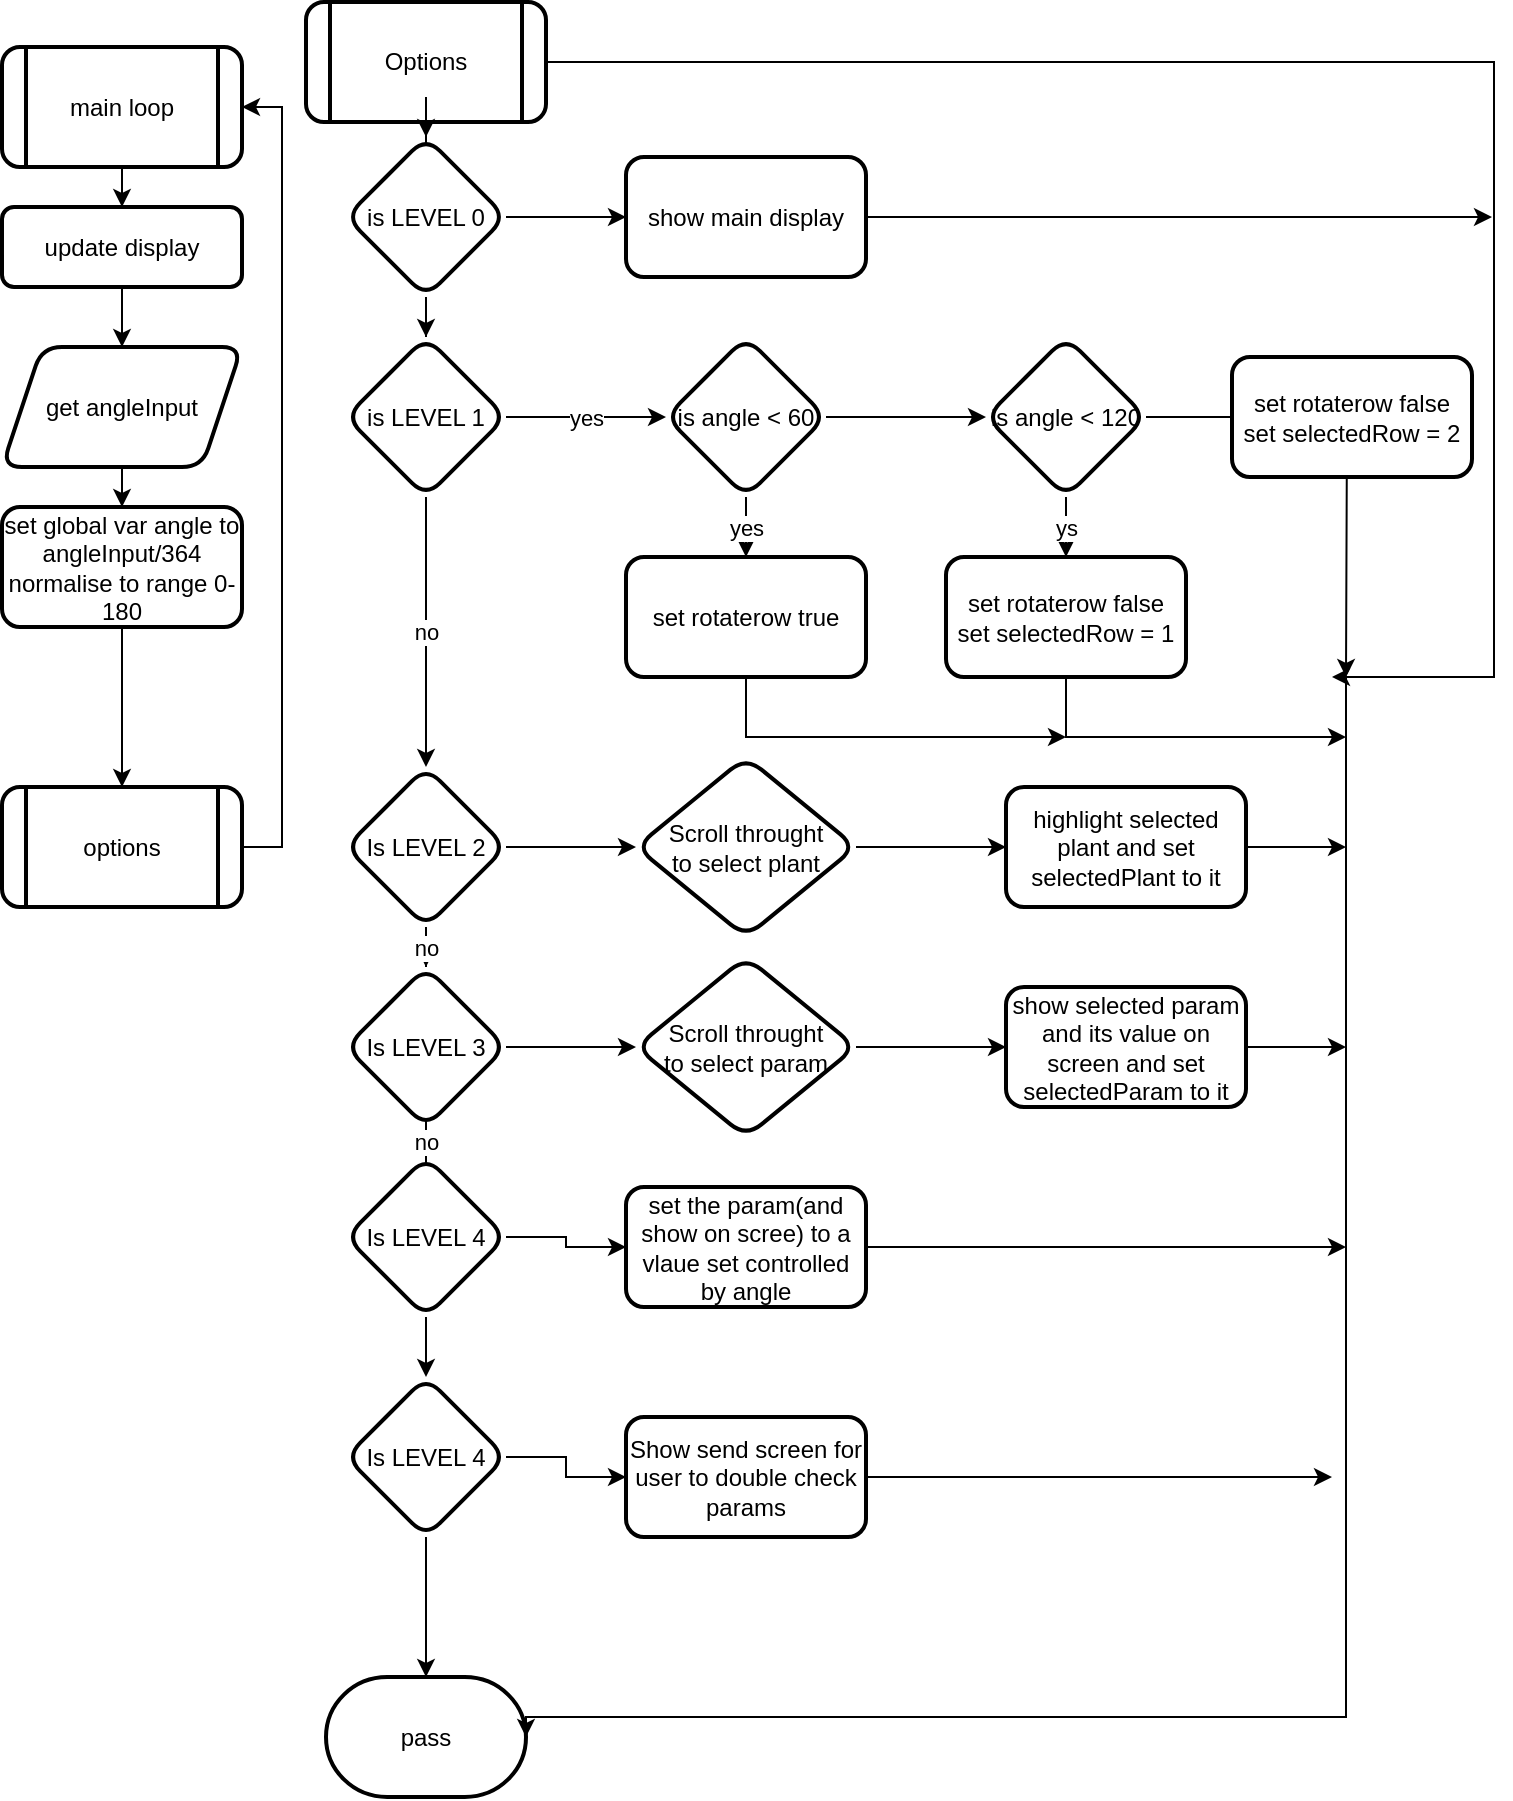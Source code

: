 <mxfile version="26.0.14">
  <diagram name="Page-1" id="h9f6BPegiMKrFkBrvIAH">
    <mxGraphModel dx="2074" dy="1152" grid="1" gridSize="10" guides="1" tooltips="1" connect="1" arrows="1" fold="1" page="1" pageScale="1" pageWidth="850" pageHeight="1100" math="0" shadow="0">
      <root>
        <mxCell id="0" />
        <mxCell id="1" parent="0" />
        <mxCell id="yPlz2IjZKpGIg6lIhMgq-1" value="" style="edgeStyle=orthogonalEdgeStyle;rounded=0;orthogonalLoop=1;jettySize=auto;html=1;" edge="1" source="yPlz2IjZKpGIg6lIhMgq-2" target="yPlz2IjZKpGIg6lIhMgq-4" parent="1">
          <mxGeometry relative="1" as="geometry" />
        </mxCell>
        <mxCell id="yPlz2IjZKpGIg6lIhMgq-2" value="main loop" style="shape=process;whiteSpace=wrap;html=1;backgroundOutline=1;rounded=1;strokeWidth=2;" vertex="1" parent="1">
          <mxGeometry x="280" y="332.5" width="120" height="60" as="geometry" />
        </mxCell>
        <mxCell id="yPlz2IjZKpGIg6lIhMgq-3" value="" style="edgeStyle=orthogonalEdgeStyle;rounded=0;orthogonalLoop=1;jettySize=auto;html=1;" edge="1" source="yPlz2IjZKpGIg6lIhMgq-4" target="yPlz2IjZKpGIg6lIhMgq-6" parent="1">
          <mxGeometry relative="1" as="geometry" />
        </mxCell>
        <mxCell id="yPlz2IjZKpGIg6lIhMgq-4" value="update display" style="rounded=1;whiteSpace=wrap;html=1;strokeWidth=2;" vertex="1" parent="1">
          <mxGeometry x="280" y="412.5" width="120" height="40" as="geometry" />
        </mxCell>
        <mxCell id="yPlz2IjZKpGIg6lIhMgq-5" value="" style="edgeStyle=orthogonalEdgeStyle;rounded=0;orthogonalLoop=1;jettySize=auto;html=1;" edge="1" source="yPlz2IjZKpGIg6lIhMgq-6" target="yPlz2IjZKpGIg6lIhMgq-8" parent="1">
          <mxGeometry relative="1" as="geometry" />
        </mxCell>
        <mxCell id="yPlz2IjZKpGIg6lIhMgq-6" value="get angleInput" style="shape=parallelogram;perimeter=parallelogramPerimeter;whiteSpace=wrap;html=1;fixedSize=1;rounded=1;strokeWidth=2;" vertex="1" parent="1">
          <mxGeometry x="280" y="482.5" width="120" height="60" as="geometry" />
        </mxCell>
        <mxCell id="yPlz2IjZKpGIg6lIhMgq-7" value="" style="edgeStyle=orthogonalEdgeStyle;rounded=0;orthogonalLoop=1;jettySize=auto;html=1;" edge="1" source="yPlz2IjZKpGIg6lIhMgq-8" target="yPlz2IjZKpGIg6lIhMgq-10" parent="1">
          <mxGeometry relative="1" as="geometry" />
        </mxCell>
        <mxCell id="yPlz2IjZKpGIg6lIhMgq-8" value="&lt;div&gt;set global var angle to angleInput/364 &lt;br&gt;&lt;/div&gt;&lt;div&gt;normalise to range 0-180&lt;/div&gt;" style="whiteSpace=wrap;html=1;rounded=1;strokeWidth=2;" vertex="1" parent="1">
          <mxGeometry x="280" y="562.5" width="120" height="60" as="geometry" />
        </mxCell>
        <mxCell id="yPlz2IjZKpGIg6lIhMgq-9" style="edgeStyle=orthogonalEdgeStyle;rounded=0;orthogonalLoop=1;jettySize=auto;html=1;entryX=1;entryY=0.5;entryDx=0;entryDy=0;" edge="1" source="yPlz2IjZKpGIg6lIhMgq-10" target="yPlz2IjZKpGIg6lIhMgq-2" parent="1">
          <mxGeometry relative="1" as="geometry">
            <Array as="points">
              <mxPoint x="420" y="732.5" />
              <mxPoint x="420" y="362.5" />
            </Array>
          </mxGeometry>
        </mxCell>
        <mxCell id="yPlz2IjZKpGIg6lIhMgq-10" value="options" style="shape=process;whiteSpace=wrap;html=1;backgroundOutline=1;rounded=1;strokeWidth=2;" vertex="1" parent="1">
          <mxGeometry x="280" y="702.5" width="120" height="60" as="geometry" />
        </mxCell>
        <mxCell id="yPlz2IjZKpGIg6lIhMgq-11" value="" style="edgeStyle=orthogonalEdgeStyle;rounded=0;orthogonalLoop=1;jettySize=auto;html=1;" edge="1" source="yPlz2IjZKpGIg6lIhMgq-51" target="yPlz2IjZKpGIg6lIhMgq-16" parent="1">
          <mxGeometry relative="1" as="geometry" />
        </mxCell>
        <mxCell id="yPlz2IjZKpGIg6lIhMgq-12" style="edgeStyle=orthogonalEdgeStyle;rounded=0;orthogonalLoop=1;jettySize=auto;html=1;" edge="1" source="yPlz2IjZKpGIg6lIhMgq-13" parent="1">
          <mxGeometry relative="1" as="geometry">
            <mxPoint x="945" y="647.5" as="targetPoint" />
            <Array as="points">
              <mxPoint x="1026" y="340.5" />
            </Array>
          </mxGeometry>
        </mxCell>
        <mxCell id="yPlz2IjZKpGIg6lIhMgq-13" value="Options" style="shape=process;whiteSpace=wrap;html=1;backgroundOutline=1;rounded=1;strokeWidth=2;" vertex="1" parent="1">
          <mxGeometry x="432" y="310" width="120" height="60" as="geometry" />
        </mxCell>
        <mxCell id="yPlz2IjZKpGIg6lIhMgq-14" value="no" style="edgeStyle=orthogonalEdgeStyle;rounded=0;orthogonalLoop=1;jettySize=auto;html=1;" edge="1" source="yPlz2IjZKpGIg6lIhMgq-16" target="yPlz2IjZKpGIg6lIhMgq-19" parent="1">
          <mxGeometry relative="1" as="geometry" />
        </mxCell>
        <mxCell id="yPlz2IjZKpGIg6lIhMgq-15" value="yes" style="edgeStyle=orthogonalEdgeStyle;rounded=0;orthogonalLoop=1;jettySize=auto;html=1;" edge="1" source="yPlz2IjZKpGIg6lIhMgq-16" target="yPlz2IjZKpGIg6lIhMgq-28" parent="1">
          <mxGeometry relative="1" as="geometry" />
        </mxCell>
        <mxCell id="yPlz2IjZKpGIg6lIhMgq-16" value="is LEVEL 1" style="rhombus;whiteSpace=wrap;html=1;rounded=1;strokeWidth=2;" vertex="1" parent="1">
          <mxGeometry x="452" y="477.5" width="80" height="80" as="geometry" />
        </mxCell>
        <mxCell id="yPlz2IjZKpGIg6lIhMgq-17" value="no" style="edgeStyle=orthogonalEdgeStyle;rounded=0;orthogonalLoop=1;jettySize=auto;html=1;" edge="1" source="yPlz2IjZKpGIg6lIhMgq-19" target="yPlz2IjZKpGIg6lIhMgq-22" parent="1">
          <mxGeometry relative="1" as="geometry" />
        </mxCell>
        <mxCell id="yPlz2IjZKpGIg6lIhMgq-18" value="" style="edgeStyle=orthogonalEdgeStyle;rounded=0;orthogonalLoop=1;jettySize=auto;html=1;" edge="1" source="yPlz2IjZKpGIg6lIhMgq-19" target="yPlz2IjZKpGIg6lIhMgq-40" parent="1">
          <mxGeometry relative="1" as="geometry" />
        </mxCell>
        <mxCell id="yPlz2IjZKpGIg6lIhMgq-19" value="Is LEVEL 2" style="rhombus;whiteSpace=wrap;html=1;rounded=1;strokeWidth=2;" vertex="1" parent="1">
          <mxGeometry x="452" y="692.5" width="80" height="80" as="geometry" />
        </mxCell>
        <mxCell id="yPlz2IjZKpGIg6lIhMgq-20" value="no" style="edgeStyle=orthogonalEdgeStyle;rounded=0;orthogonalLoop=1;jettySize=auto;html=1;" edge="1" source="yPlz2IjZKpGIg6lIhMgq-22" target="yPlz2IjZKpGIg6lIhMgq-25" parent="1">
          <mxGeometry relative="1" as="geometry" />
        </mxCell>
        <mxCell id="yPlz2IjZKpGIg6lIhMgq-21" value="" style="edgeStyle=orthogonalEdgeStyle;rounded=0;orthogonalLoop=1;jettySize=auto;html=1;" edge="1" source="yPlz2IjZKpGIg6lIhMgq-22" target="yPlz2IjZKpGIg6lIhMgq-44" parent="1">
          <mxGeometry relative="1" as="geometry" />
        </mxCell>
        <mxCell id="yPlz2IjZKpGIg6lIhMgq-22" value="Is LEVEL 3" style="rhombus;whiteSpace=wrap;html=1;rounded=1;strokeWidth=2;" vertex="1" parent="1">
          <mxGeometry x="452" y="792.5" width="80" height="80" as="geometry" />
        </mxCell>
        <mxCell id="yPlz2IjZKpGIg6lIhMgq-23" value="" style="edgeStyle=orthogonalEdgeStyle;rounded=0;orthogonalLoop=1;jettySize=auto;html=1;" edge="1" source="yPlz2IjZKpGIg6lIhMgq-56" target="yPlz2IjZKpGIg6lIhMgq-37" parent="1">
          <mxGeometry relative="1" as="geometry" />
        </mxCell>
        <mxCell id="yPlz2IjZKpGIg6lIhMgq-24" value="" style="edgeStyle=orthogonalEdgeStyle;rounded=0;orthogonalLoop=1;jettySize=auto;html=1;" edge="1" source="yPlz2IjZKpGIg6lIhMgq-25" target="yPlz2IjZKpGIg6lIhMgq-48" parent="1">
          <mxGeometry relative="1" as="geometry" />
        </mxCell>
        <mxCell id="yPlz2IjZKpGIg6lIhMgq-25" value="Is LEVEL 4" style="rhombus;whiteSpace=wrap;html=1;rounded=1;strokeWidth=2;" vertex="1" parent="1">
          <mxGeometry x="452" y="887.5" width="80" height="80" as="geometry" />
        </mxCell>
        <mxCell id="yPlz2IjZKpGIg6lIhMgq-26" value="yes" style="edgeStyle=orthogonalEdgeStyle;rounded=0;orthogonalLoop=1;jettySize=auto;html=1;" edge="1" source="yPlz2IjZKpGIg6lIhMgq-28" target="yPlz2IjZKpGIg6lIhMgq-30" parent="1">
          <mxGeometry relative="1" as="geometry" />
        </mxCell>
        <mxCell id="yPlz2IjZKpGIg6lIhMgq-27" value="" style="edgeStyle=orthogonalEdgeStyle;rounded=0;orthogonalLoop=1;jettySize=auto;html=1;" edge="1" source="yPlz2IjZKpGIg6lIhMgq-28" target="yPlz2IjZKpGIg6lIhMgq-33" parent="1">
          <mxGeometry relative="1" as="geometry" />
        </mxCell>
        <mxCell id="yPlz2IjZKpGIg6lIhMgq-28" value="is angle &amp;lt; 60" style="rhombus;whiteSpace=wrap;html=1;rounded=1;strokeWidth=2;" vertex="1" parent="1">
          <mxGeometry x="612" y="477.5" width="80" height="80" as="geometry" />
        </mxCell>
        <mxCell id="yPlz2IjZKpGIg6lIhMgq-29" style="edgeStyle=orthogonalEdgeStyle;rounded=0;orthogonalLoop=1;jettySize=auto;html=1;" edge="1" parent="1">
          <mxGeometry relative="1" as="geometry">
            <mxPoint x="812" y="677.5" as="targetPoint" />
            <mxPoint x="652" y="647.5" as="sourcePoint" />
            <Array as="points">
              <mxPoint x="652" y="677.5" />
            </Array>
          </mxGeometry>
        </mxCell>
        <mxCell id="yPlz2IjZKpGIg6lIhMgq-30" value="set rotaterow true" style="rounded=1;whiteSpace=wrap;html=1;strokeWidth=2;" vertex="1" parent="1">
          <mxGeometry x="592" y="587.5" width="120" height="60" as="geometry" />
        </mxCell>
        <mxCell id="yPlz2IjZKpGIg6lIhMgq-31" value="ys" style="edgeStyle=orthogonalEdgeStyle;rounded=0;orthogonalLoop=1;jettySize=auto;html=1;" edge="1" source="yPlz2IjZKpGIg6lIhMgq-33" target="yPlz2IjZKpGIg6lIhMgq-35" parent="1">
          <mxGeometry relative="1" as="geometry" />
        </mxCell>
        <mxCell id="yPlz2IjZKpGIg6lIhMgq-32" value="yes" style="edgeStyle=orthogonalEdgeStyle;rounded=0;orthogonalLoop=1;jettySize=auto;html=1;" edge="1" source="yPlz2IjZKpGIg6lIhMgq-33" parent="1">
          <mxGeometry relative="1" as="geometry">
            <mxPoint x="952" y="647.5" as="targetPoint" />
          </mxGeometry>
        </mxCell>
        <mxCell id="yPlz2IjZKpGIg6lIhMgq-33" value="is angle &amp;lt; 120" style="rhombus;whiteSpace=wrap;html=1;rounded=1;strokeWidth=2;" vertex="1" parent="1">
          <mxGeometry x="772" y="477.5" width="80" height="80" as="geometry" />
        </mxCell>
        <mxCell id="yPlz2IjZKpGIg6lIhMgq-34" style="edgeStyle=orthogonalEdgeStyle;rounded=0;orthogonalLoop=1;jettySize=auto;html=1;" edge="1" source="yPlz2IjZKpGIg6lIhMgq-35" parent="1">
          <mxGeometry relative="1" as="geometry">
            <mxPoint x="952" y="677.5" as="targetPoint" />
            <Array as="points">
              <mxPoint x="812" y="677.5" />
            </Array>
          </mxGeometry>
        </mxCell>
        <mxCell id="yPlz2IjZKpGIg6lIhMgq-35" value="&lt;div&gt;set rotaterow false&lt;/div&gt;&lt;div&gt;set selectedRow = 1&lt;/div&gt;" style="whiteSpace=wrap;html=1;rounded=1;strokeWidth=2;" vertex="1" parent="1">
          <mxGeometry x="752" y="587.5" width="120" height="60" as="geometry" />
        </mxCell>
        <mxCell id="yPlz2IjZKpGIg6lIhMgq-36" value="&lt;div&gt;set rotaterow false&lt;/div&gt;&lt;div&gt;set selectedRow = 2&lt;/div&gt;" style="whiteSpace=wrap;html=1;rounded=1;strokeWidth=2;" vertex="1" parent="1">
          <mxGeometry x="895" y="487.5" width="120" height="60" as="geometry" />
        </mxCell>
        <mxCell id="yPlz2IjZKpGIg6lIhMgq-37" value="pass" style="strokeWidth=2;html=1;shape=mxgraph.flowchart.terminator;whiteSpace=wrap;" vertex="1" parent="1">
          <mxGeometry x="442" y="1147.5" width="100" height="60" as="geometry" />
        </mxCell>
        <mxCell id="yPlz2IjZKpGIg6lIhMgq-38" style="edgeStyle=orthogonalEdgeStyle;rounded=0;orthogonalLoop=1;jettySize=auto;html=1;entryX=1;entryY=0.5;entryDx=0;entryDy=0;entryPerimeter=0;" edge="1" target="yPlz2IjZKpGIg6lIhMgq-37" parent="1">
          <mxGeometry relative="1" as="geometry">
            <Array as="points">
              <mxPoint x="952" y="1167.5" />
              <mxPoint x="542" y="1167.5" />
            </Array>
            <mxPoint x="952" y="647.5" as="sourcePoint" />
          </mxGeometry>
        </mxCell>
        <mxCell id="yPlz2IjZKpGIg6lIhMgq-39" value="" style="edgeStyle=orthogonalEdgeStyle;rounded=0;orthogonalLoop=1;jettySize=auto;html=1;" edge="1" source="yPlz2IjZKpGIg6lIhMgq-40" target="yPlz2IjZKpGIg6lIhMgq-42" parent="1">
          <mxGeometry relative="1" as="geometry" />
        </mxCell>
        <mxCell id="yPlz2IjZKpGIg6lIhMgq-40" value="&lt;div&gt;Scroll throught&lt;/div&gt;&lt;div&gt;to select plant&lt;/div&gt;" style="rhombus;whiteSpace=wrap;html=1;rounded=1;strokeWidth=2;" vertex="1" parent="1">
          <mxGeometry x="597" y="687.5" width="110" height="90" as="geometry" />
        </mxCell>
        <mxCell id="yPlz2IjZKpGIg6lIhMgq-41" style="edgeStyle=orthogonalEdgeStyle;rounded=0;orthogonalLoop=1;jettySize=auto;html=1;" edge="1" source="yPlz2IjZKpGIg6lIhMgq-42" parent="1">
          <mxGeometry relative="1" as="geometry">
            <mxPoint x="952" y="732.5" as="targetPoint" />
          </mxGeometry>
        </mxCell>
        <mxCell id="yPlz2IjZKpGIg6lIhMgq-42" value="highlight selected plant and set selectedPlant to it" style="whiteSpace=wrap;html=1;rounded=1;strokeWidth=2;" vertex="1" parent="1">
          <mxGeometry x="782" y="702.5" width="120" height="60" as="geometry" />
        </mxCell>
        <mxCell id="yPlz2IjZKpGIg6lIhMgq-43" value="" style="edgeStyle=orthogonalEdgeStyle;rounded=0;orthogonalLoop=1;jettySize=auto;html=1;" edge="1" source="yPlz2IjZKpGIg6lIhMgq-44" target="yPlz2IjZKpGIg6lIhMgq-46" parent="1">
          <mxGeometry relative="1" as="geometry" />
        </mxCell>
        <mxCell id="yPlz2IjZKpGIg6lIhMgq-44" value="&lt;div&gt;Scroll throught&lt;/div&gt;&lt;div&gt;to select param&lt;/div&gt;" style="rhombus;whiteSpace=wrap;html=1;rounded=1;strokeWidth=2;" vertex="1" parent="1">
          <mxGeometry x="597" y="787.5" width="110" height="90" as="geometry" />
        </mxCell>
        <mxCell id="yPlz2IjZKpGIg6lIhMgq-45" style="edgeStyle=orthogonalEdgeStyle;rounded=0;orthogonalLoop=1;jettySize=auto;html=1;" edge="1" source="yPlz2IjZKpGIg6lIhMgq-46" parent="1">
          <mxGeometry relative="1" as="geometry">
            <mxPoint x="952" y="832.5" as="targetPoint" />
          </mxGeometry>
        </mxCell>
        <mxCell id="yPlz2IjZKpGIg6lIhMgq-46" value="show selected param and its value on screen and set selectedParam to it" style="whiteSpace=wrap;html=1;rounded=1;strokeWidth=2;" vertex="1" parent="1">
          <mxGeometry x="782" y="802.5" width="120" height="60" as="geometry" />
        </mxCell>
        <mxCell id="yPlz2IjZKpGIg6lIhMgq-47" style="edgeStyle=orthogonalEdgeStyle;rounded=0;orthogonalLoop=1;jettySize=auto;html=1;" edge="1" source="yPlz2IjZKpGIg6lIhMgq-48" parent="1">
          <mxGeometry relative="1" as="geometry">
            <mxPoint x="952" y="932.5" as="targetPoint" />
          </mxGeometry>
        </mxCell>
        <mxCell id="yPlz2IjZKpGIg6lIhMgq-48" value="set the param(and show on scree) to a vlaue set controlled by angle" style="whiteSpace=wrap;html=1;rounded=1;strokeWidth=2;" vertex="1" parent="1">
          <mxGeometry x="592" y="902.5" width="120" height="60" as="geometry" />
        </mxCell>
        <mxCell id="yPlz2IjZKpGIg6lIhMgq-49" value="" style="edgeStyle=orthogonalEdgeStyle;rounded=0;orthogonalLoop=1;jettySize=auto;html=1;" edge="1" source="yPlz2IjZKpGIg6lIhMgq-13" target="yPlz2IjZKpGIg6lIhMgq-51" parent="1">
          <mxGeometry relative="1" as="geometry">
            <mxPoint x="495" y="357.5" as="sourcePoint" />
            <mxPoint x="492" y="477.5" as="targetPoint" />
          </mxGeometry>
        </mxCell>
        <mxCell id="yPlz2IjZKpGIg6lIhMgq-50" value="" style="edgeStyle=orthogonalEdgeStyle;rounded=0;orthogonalLoop=1;jettySize=auto;html=1;" edge="1" source="yPlz2IjZKpGIg6lIhMgq-51" target="yPlz2IjZKpGIg6lIhMgq-53" parent="1">
          <mxGeometry relative="1" as="geometry" />
        </mxCell>
        <mxCell id="yPlz2IjZKpGIg6lIhMgq-51" value="is LEVEL 0" style="rhombus;whiteSpace=wrap;html=1;rounded=1;strokeWidth=2;" vertex="1" parent="1">
          <mxGeometry x="452" y="377.5" width="80" height="80" as="geometry" />
        </mxCell>
        <mxCell id="yPlz2IjZKpGIg6lIhMgq-52" style="edgeStyle=orthogonalEdgeStyle;rounded=0;orthogonalLoop=1;jettySize=auto;html=1;" edge="1" source="yPlz2IjZKpGIg6lIhMgq-53" parent="1">
          <mxGeometry relative="1" as="geometry">
            <mxPoint x="1025" y="417.5" as="targetPoint" />
          </mxGeometry>
        </mxCell>
        <mxCell id="yPlz2IjZKpGIg6lIhMgq-53" value="show main display" style="rounded=1;whiteSpace=wrap;html=1;strokeWidth=2;" vertex="1" parent="1">
          <mxGeometry x="592" y="387.5" width="120" height="60" as="geometry" />
        </mxCell>
        <mxCell id="yPlz2IjZKpGIg6lIhMgq-54" value="" style="edgeStyle=orthogonalEdgeStyle;rounded=0;orthogonalLoop=1;jettySize=auto;html=1;" edge="1" source="yPlz2IjZKpGIg6lIhMgq-25" target="yPlz2IjZKpGIg6lIhMgq-56" parent="1">
          <mxGeometry relative="1" as="geometry">
            <mxPoint x="492" y="967.5" as="sourcePoint" />
            <mxPoint x="492" y="1147.5" as="targetPoint" />
          </mxGeometry>
        </mxCell>
        <mxCell id="yPlz2IjZKpGIg6lIhMgq-55" style="edgeStyle=orthogonalEdgeStyle;rounded=0;orthogonalLoop=1;jettySize=auto;html=1;entryX=0;entryY=0.5;entryDx=0;entryDy=0;" edge="1" source="yPlz2IjZKpGIg6lIhMgq-56" target="yPlz2IjZKpGIg6lIhMgq-58" parent="1">
          <mxGeometry relative="1" as="geometry" />
        </mxCell>
        <mxCell id="yPlz2IjZKpGIg6lIhMgq-56" value="Is LEVEL 4" style="rhombus;whiteSpace=wrap;html=1;rounded=1;strokeWidth=2;" vertex="1" parent="1">
          <mxGeometry x="452" y="997.5" width="80" height="80" as="geometry" />
        </mxCell>
        <mxCell id="yPlz2IjZKpGIg6lIhMgq-57" style="edgeStyle=orthogonalEdgeStyle;rounded=0;orthogonalLoop=1;jettySize=auto;html=1;" edge="1" source="yPlz2IjZKpGIg6lIhMgq-58" parent="1">
          <mxGeometry relative="1" as="geometry">
            <mxPoint x="945" y="1047.5" as="targetPoint" />
          </mxGeometry>
        </mxCell>
        <mxCell id="yPlz2IjZKpGIg6lIhMgq-58" value="Show send screen for user to double check params" style="whiteSpace=wrap;html=1;rounded=1;strokeWidth=2;" vertex="1" parent="1">
          <mxGeometry x="592" y="1017.5" width="120" height="60" as="geometry" />
        </mxCell>
      </root>
    </mxGraphModel>
  </diagram>
</mxfile>
